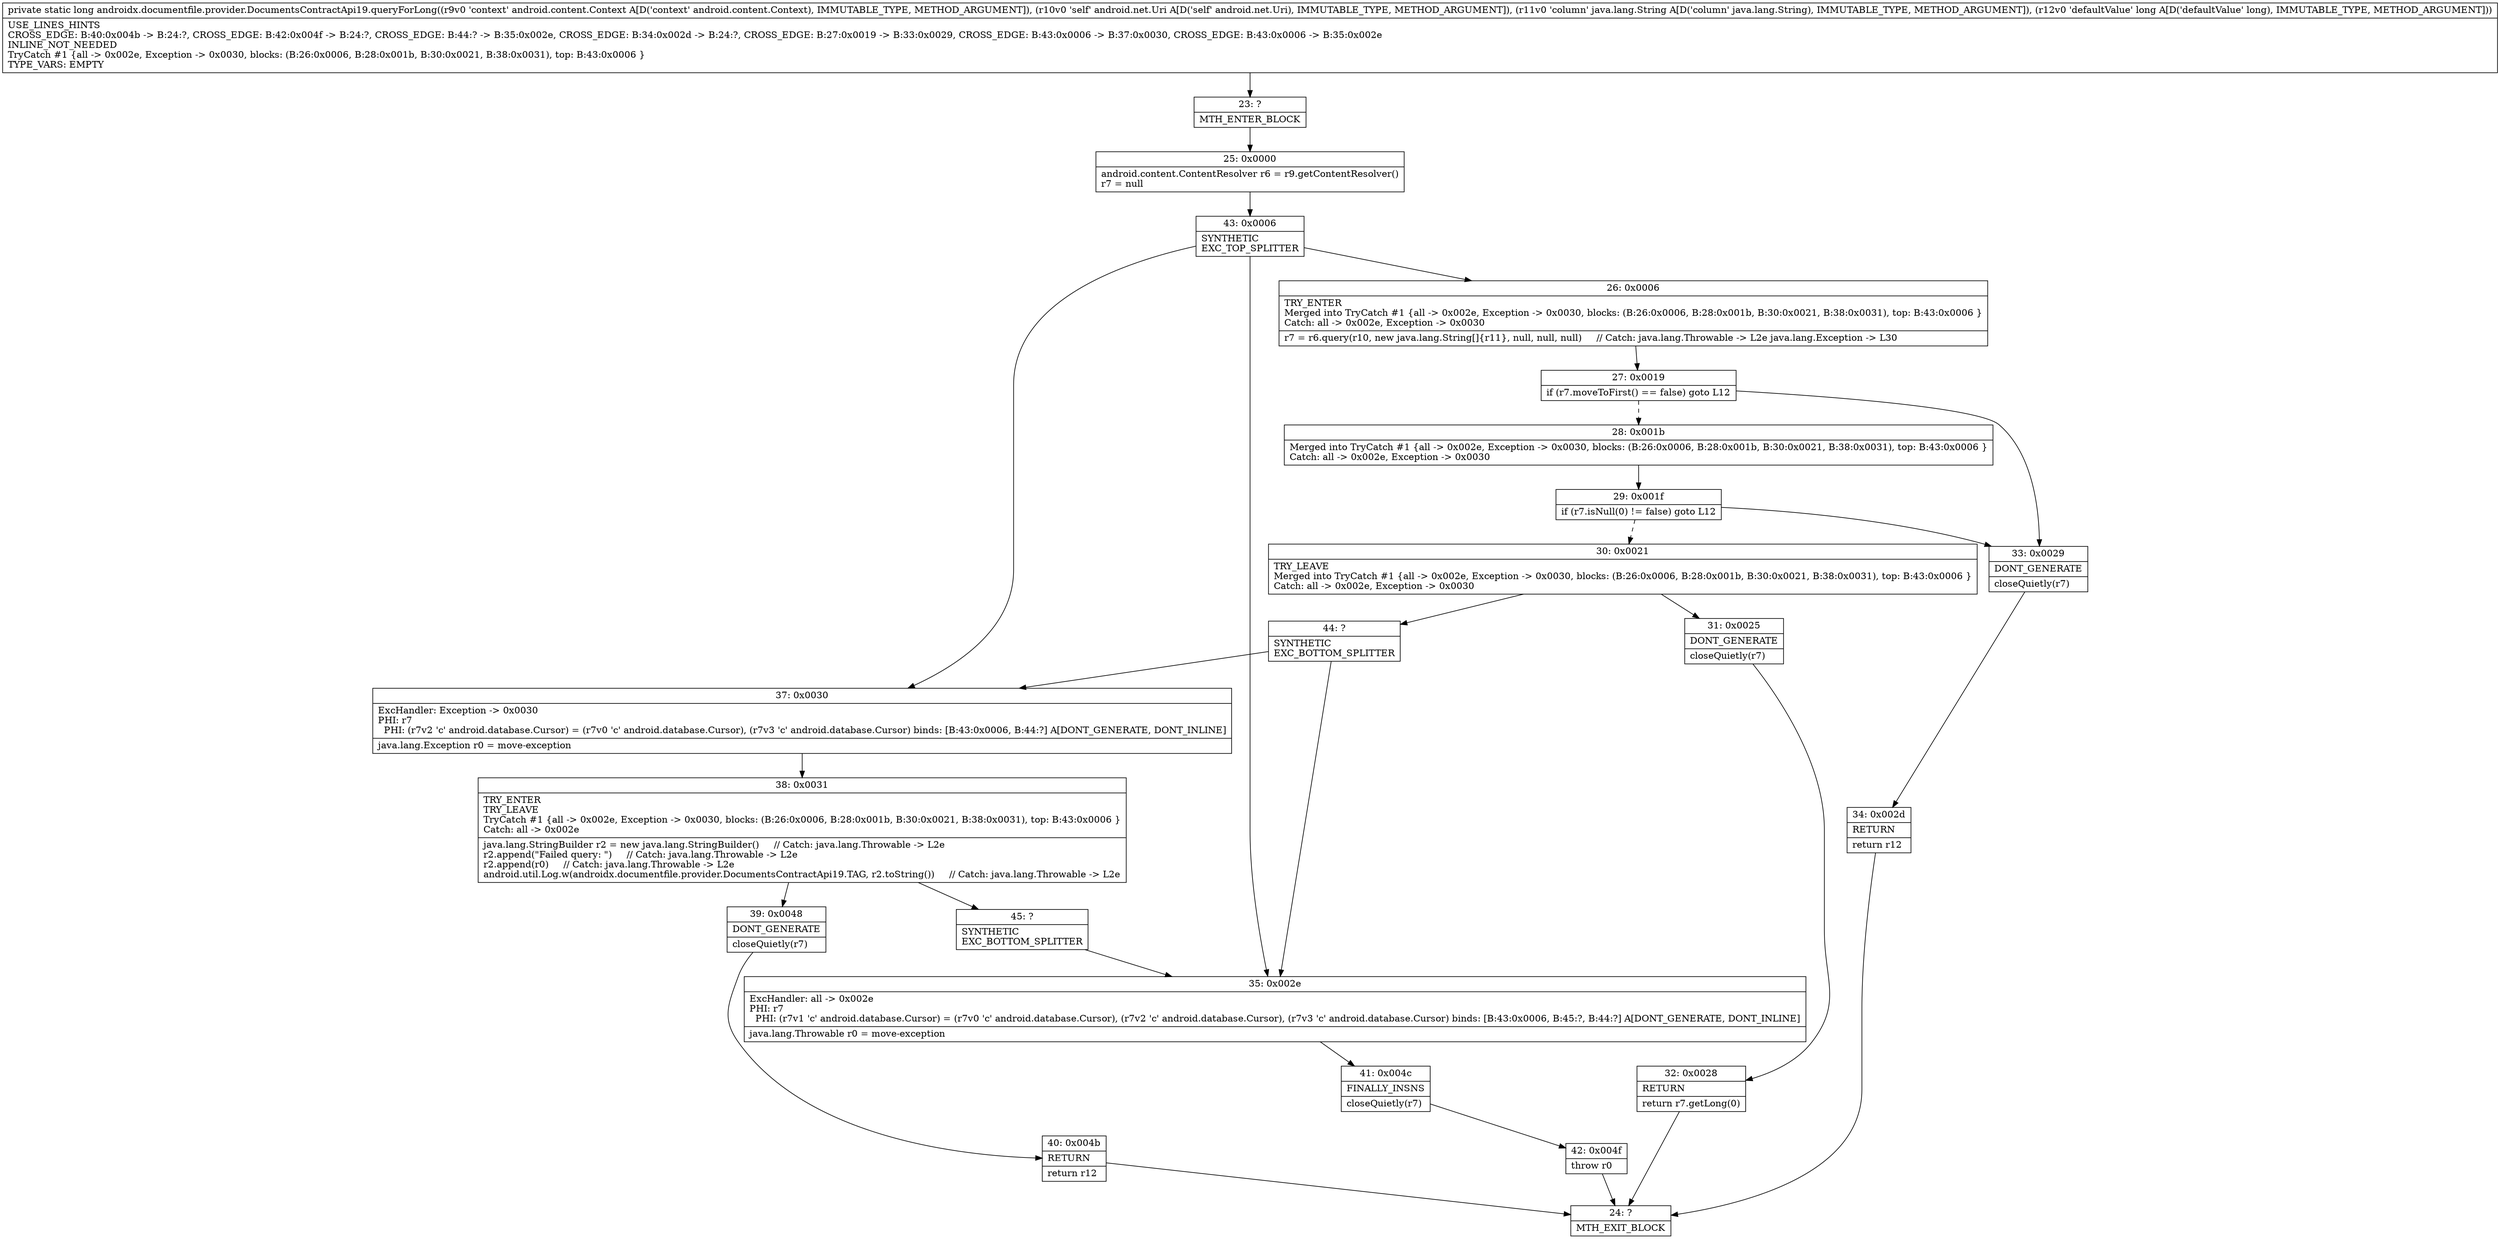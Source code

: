 digraph "CFG forandroidx.documentfile.provider.DocumentsContractApi19.queryForLong(Landroid\/content\/Context;Landroid\/net\/Uri;Ljava\/lang\/String;J)J" {
Node_23 [shape=record,label="{23\:\ ?|MTH_ENTER_BLOCK\l}"];
Node_25 [shape=record,label="{25\:\ 0x0000|android.content.ContentResolver r6 = r9.getContentResolver()\lr7 = null\l}"];
Node_43 [shape=record,label="{43\:\ 0x0006|SYNTHETIC\lEXC_TOP_SPLITTER\l}"];
Node_26 [shape=record,label="{26\:\ 0x0006|TRY_ENTER\lMerged into TryCatch #1 \{all \-\> 0x002e, Exception \-\> 0x0030, blocks: (B:26:0x0006, B:28:0x001b, B:30:0x0021, B:38:0x0031), top: B:43:0x0006 \}\lCatch: all \-\> 0x002e, Exception \-\> 0x0030\l|r7 = r6.query(r10, new java.lang.String[]\{r11\}, null, null, null)     \/\/ Catch: java.lang.Throwable \-\> L2e java.lang.Exception \-\> L30\l}"];
Node_27 [shape=record,label="{27\:\ 0x0019|if (r7.moveToFirst() == false) goto L12\l}"];
Node_28 [shape=record,label="{28\:\ 0x001b|Merged into TryCatch #1 \{all \-\> 0x002e, Exception \-\> 0x0030, blocks: (B:26:0x0006, B:28:0x001b, B:30:0x0021, B:38:0x0031), top: B:43:0x0006 \}\lCatch: all \-\> 0x002e, Exception \-\> 0x0030\l}"];
Node_29 [shape=record,label="{29\:\ 0x001f|if (r7.isNull(0) != false) goto L12\l}"];
Node_30 [shape=record,label="{30\:\ 0x0021|TRY_LEAVE\lMerged into TryCatch #1 \{all \-\> 0x002e, Exception \-\> 0x0030, blocks: (B:26:0x0006, B:28:0x001b, B:30:0x0021, B:38:0x0031), top: B:43:0x0006 \}\lCatch: all \-\> 0x002e, Exception \-\> 0x0030\l}"];
Node_31 [shape=record,label="{31\:\ 0x0025|DONT_GENERATE\l|closeQuietly(r7)\l}"];
Node_32 [shape=record,label="{32\:\ 0x0028|RETURN\l|return r7.getLong(0)\l}"];
Node_24 [shape=record,label="{24\:\ ?|MTH_EXIT_BLOCK\l}"];
Node_44 [shape=record,label="{44\:\ ?|SYNTHETIC\lEXC_BOTTOM_SPLITTER\l}"];
Node_33 [shape=record,label="{33\:\ 0x0029|DONT_GENERATE\l|closeQuietly(r7)\l}"];
Node_34 [shape=record,label="{34\:\ 0x002d|RETURN\l|return r12\l}"];
Node_37 [shape=record,label="{37\:\ 0x0030|ExcHandler: Exception \-\> 0x0030\lPHI: r7 \l  PHI: (r7v2 'c' android.database.Cursor) = (r7v0 'c' android.database.Cursor), (r7v3 'c' android.database.Cursor) binds: [B:43:0x0006, B:44:?] A[DONT_GENERATE, DONT_INLINE]\l|java.lang.Exception r0 = move\-exception\l}"];
Node_38 [shape=record,label="{38\:\ 0x0031|TRY_ENTER\lTRY_LEAVE\lTryCatch #1 \{all \-\> 0x002e, Exception \-\> 0x0030, blocks: (B:26:0x0006, B:28:0x001b, B:30:0x0021, B:38:0x0031), top: B:43:0x0006 \}\lCatch: all \-\> 0x002e\l|java.lang.StringBuilder r2 = new java.lang.StringBuilder()     \/\/ Catch: java.lang.Throwable \-\> L2e\lr2.append(\"Failed query: \")     \/\/ Catch: java.lang.Throwable \-\> L2e\lr2.append(r0)     \/\/ Catch: java.lang.Throwable \-\> L2e\landroid.util.Log.w(androidx.documentfile.provider.DocumentsContractApi19.TAG, r2.toString())     \/\/ Catch: java.lang.Throwable \-\> L2e\l}"];
Node_39 [shape=record,label="{39\:\ 0x0048|DONT_GENERATE\l|closeQuietly(r7)\l}"];
Node_40 [shape=record,label="{40\:\ 0x004b|RETURN\l|return r12\l}"];
Node_45 [shape=record,label="{45\:\ ?|SYNTHETIC\lEXC_BOTTOM_SPLITTER\l}"];
Node_35 [shape=record,label="{35\:\ 0x002e|ExcHandler: all \-\> 0x002e\lPHI: r7 \l  PHI: (r7v1 'c' android.database.Cursor) = (r7v0 'c' android.database.Cursor), (r7v2 'c' android.database.Cursor), (r7v3 'c' android.database.Cursor) binds: [B:43:0x0006, B:45:?, B:44:?] A[DONT_GENERATE, DONT_INLINE]\l|java.lang.Throwable r0 = move\-exception\l}"];
Node_41 [shape=record,label="{41\:\ 0x004c|FINALLY_INSNS\l|closeQuietly(r7)\l}"];
Node_42 [shape=record,label="{42\:\ 0x004f|throw r0\l}"];
MethodNode[shape=record,label="{private static long androidx.documentfile.provider.DocumentsContractApi19.queryForLong((r9v0 'context' android.content.Context A[D('context' android.content.Context), IMMUTABLE_TYPE, METHOD_ARGUMENT]), (r10v0 'self' android.net.Uri A[D('self' android.net.Uri), IMMUTABLE_TYPE, METHOD_ARGUMENT]), (r11v0 'column' java.lang.String A[D('column' java.lang.String), IMMUTABLE_TYPE, METHOD_ARGUMENT]), (r12v0 'defaultValue' long A[D('defaultValue' long), IMMUTABLE_TYPE, METHOD_ARGUMENT]))  | USE_LINES_HINTS\lCROSS_EDGE: B:40:0x004b \-\> B:24:?, CROSS_EDGE: B:42:0x004f \-\> B:24:?, CROSS_EDGE: B:44:? \-\> B:35:0x002e, CROSS_EDGE: B:34:0x002d \-\> B:24:?, CROSS_EDGE: B:27:0x0019 \-\> B:33:0x0029, CROSS_EDGE: B:43:0x0006 \-\> B:37:0x0030, CROSS_EDGE: B:43:0x0006 \-\> B:35:0x002e\lINLINE_NOT_NEEDED\lTryCatch #1 \{all \-\> 0x002e, Exception \-\> 0x0030, blocks: (B:26:0x0006, B:28:0x001b, B:30:0x0021, B:38:0x0031), top: B:43:0x0006 \}\lTYPE_VARS: EMPTY\l}"];
MethodNode -> Node_23;Node_23 -> Node_25;
Node_25 -> Node_43;
Node_43 -> Node_26;
Node_43 -> Node_37;
Node_43 -> Node_35;
Node_26 -> Node_27;
Node_27 -> Node_28[style=dashed];
Node_27 -> Node_33;
Node_28 -> Node_29;
Node_29 -> Node_30[style=dashed];
Node_29 -> Node_33;
Node_30 -> Node_31;
Node_30 -> Node_44;
Node_31 -> Node_32;
Node_32 -> Node_24;
Node_44 -> Node_37;
Node_44 -> Node_35;
Node_33 -> Node_34;
Node_34 -> Node_24;
Node_37 -> Node_38;
Node_38 -> Node_39;
Node_38 -> Node_45;
Node_39 -> Node_40;
Node_40 -> Node_24;
Node_45 -> Node_35;
Node_35 -> Node_41;
Node_41 -> Node_42;
Node_42 -> Node_24;
}

